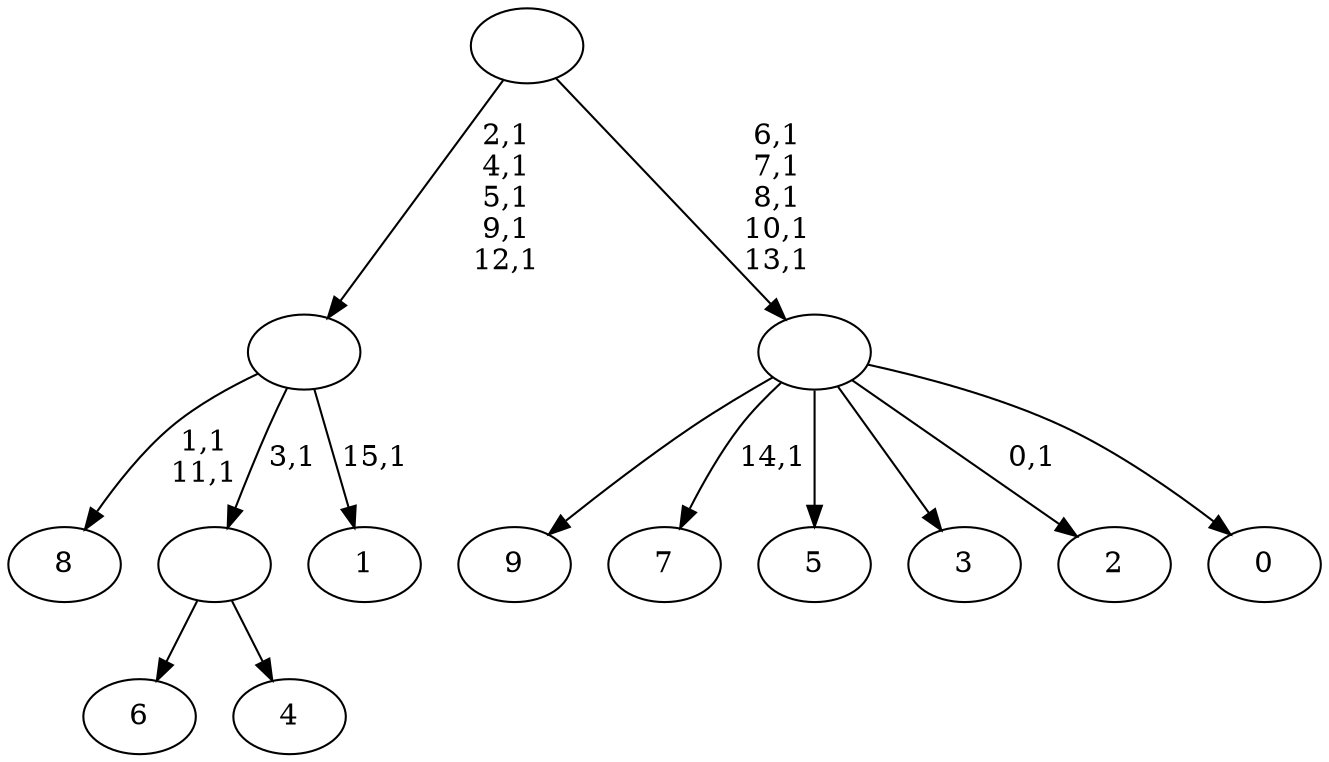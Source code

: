digraph T {
	26 [label="9"]
	25 [label="8"]
	22 [label="7"]
	20 [label="6"]
	19 [label="5"]
	18 [label="4"]
	17 [label=""]
	16 [label="3"]
	15 [label="2"]
	13 [label="1"]
	11 [label=""]
	6 [label="0"]
	5 [label=""]
	0 [label=""]
	17 -> 20 [label=""]
	17 -> 18 [label=""]
	11 -> 13 [label="15,1"]
	11 -> 25 [label="1,1\n11,1"]
	11 -> 17 [label="3,1"]
	5 -> 15 [label="0,1"]
	5 -> 22 [label="14,1"]
	5 -> 26 [label=""]
	5 -> 19 [label=""]
	5 -> 16 [label=""]
	5 -> 6 [label=""]
	0 -> 5 [label="6,1\n7,1\n8,1\n10,1\n13,1"]
	0 -> 11 [label="2,1\n4,1\n5,1\n9,1\n12,1"]
}

